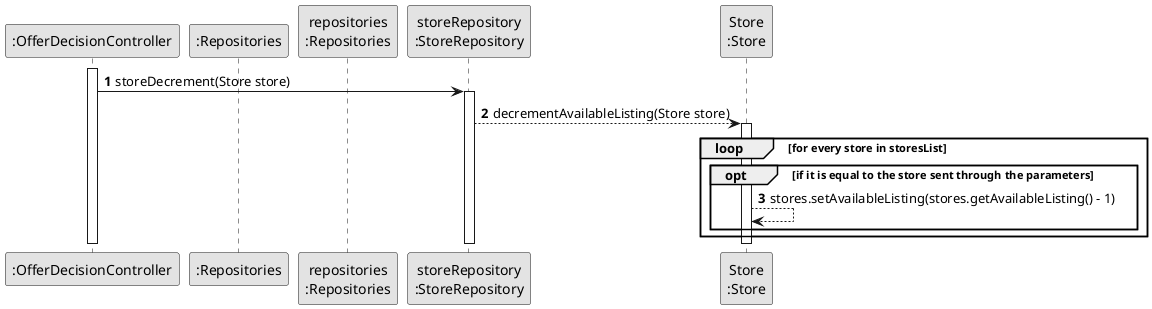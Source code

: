 @startuml
skinparam monochrome true
skinparam packageStyle rectangle
skinparam shadowing false

autonumber
participant ":OfferDecisionController" as controller
participant ":Repositories" as singleton
participant "repositories\n:Repositories" as repositories
participant "storeRepository\n:StoreRepository" as storerep
participant "Store\n:Store" as store

activate controller
        controller -> storerep : storeDecrement(Store store)
        activate storerep
        storerep --> store : decrementAvailableListing(Store store)
        activate store
                loop for every store in storesList
                        opt if it is equal to the store sent through the parameters
                                store --> store : stores.setAvailableListing(stores.getAvailableListing() - 1)        
                        end
                end
        deactivate store
        deactivate storerep
        deactivate controller
@enduml